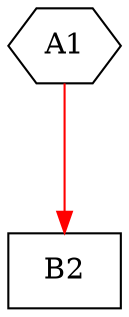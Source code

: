 digraph G {
graph [root="Demo",rankdir   = TB, nodesep           = 0.6, mindist     = 1.0, ranksep = 1.0, overlap = false]
node [style     = "filled", fillcolor = "white", color = "black"]
A1[cpu="0", flags="0x00000004", type="flow", tvalid="0", vabs="false", prio="0", toffs="0", pattern="patternA", patentry=1, patexit="false", beamproc="beamA", bpentry="false", bpexit="false", qty="1", shape     = "hexagon", fillcolor = "white"];
B2[cpu="0", flags="0x00100007", type="block", tperiod="1000", pattern="patternA", patentry="false", patexit=1, beamproc="beamA", bpentry="false", bpexit="false", qlo="true", qhi="false", qil="false", shape     = "rectangle", fillcolor = "white"];
A1->B2 [type="defdst", color = "red"];
}
